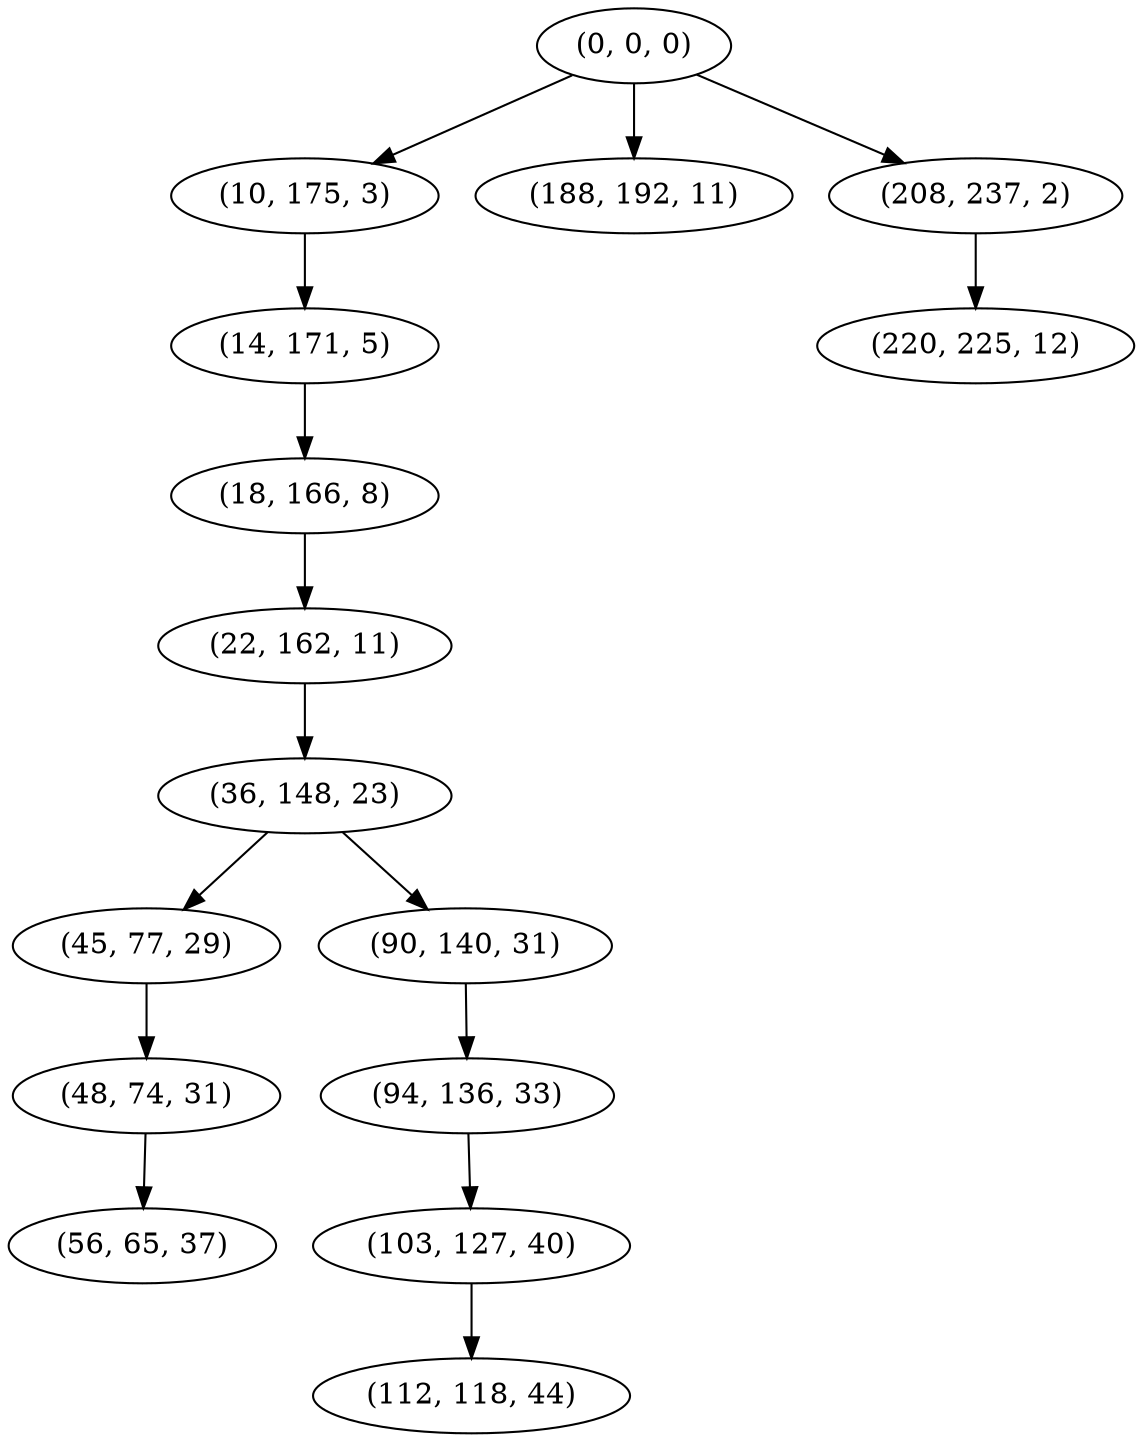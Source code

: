 digraph tree {
    "(0, 0, 0)";
    "(10, 175, 3)";
    "(14, 171, 5)";
    "(18, 166, 8)";
    "(22, 162, 11)";
    "(36, 148, 23)";
    "(45, 77, 29)";
    "(48, 74, 31)";
    "(56, 65, 37)";
    "(90, 140, 31)";
    "(94, 136, 33)";
    "(103, 127, 40)";
    "(112, 118, 44)";
    "(188, 192, 11)";
    "(208, 237, 2)";
    "(220, 225, 12)";
    "(0, 0, 0)" -> "(10, 175, 3)";
    "(0, 0, 0)" -> "(188, 192, 11)";
    "(0, 0, 0)" -> "(208, 237, 2)";
    "(10, 175, 3)" -> "(14, 171, 5)";
    "(14, 171, 5)" -> "(18, 166, 8)";
    "(18, 166, 8)" -> "(22, 162, 11)";
    "(22, 162, 11)" -> "(36, 148, 23)";
    "(36, 148, 23)" -> "(45, 77, 29)";
    "(36, 148, 23)" -> "(90, 140, 31)";
    "(45, 77, 29)" -> "(48, 74, 31)";
    "(48, 74, 31)" -> "(56, 65, 37)";
    "(90, 140, 31)" -> "(94, 136, 33)";
    "(94, 136, 33)" -> "(103, 127, 40)";
    "(103, 127, 40)" -> "(112, 118, 44)";
    "(208, 237, 2)" -> "(220, 225, 12)";
}
